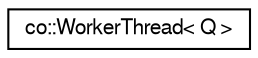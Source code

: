 digraph G
{
  edge [fontname="FreeSans",fontsize="10",labelfontname="FreeSans",labelfontsize="10"];
  node [fontname="FreeSans",fontsize="10",shape=record];
  rankdir="LR";
  Node1 [label="co::WorkerThread\< Q \>",height=0.2,width=0.4,color="black", fillcolor="white", style="filled",URL="$classco_1_1WorkerThread.html",tooltip="A worker thread."];
}
